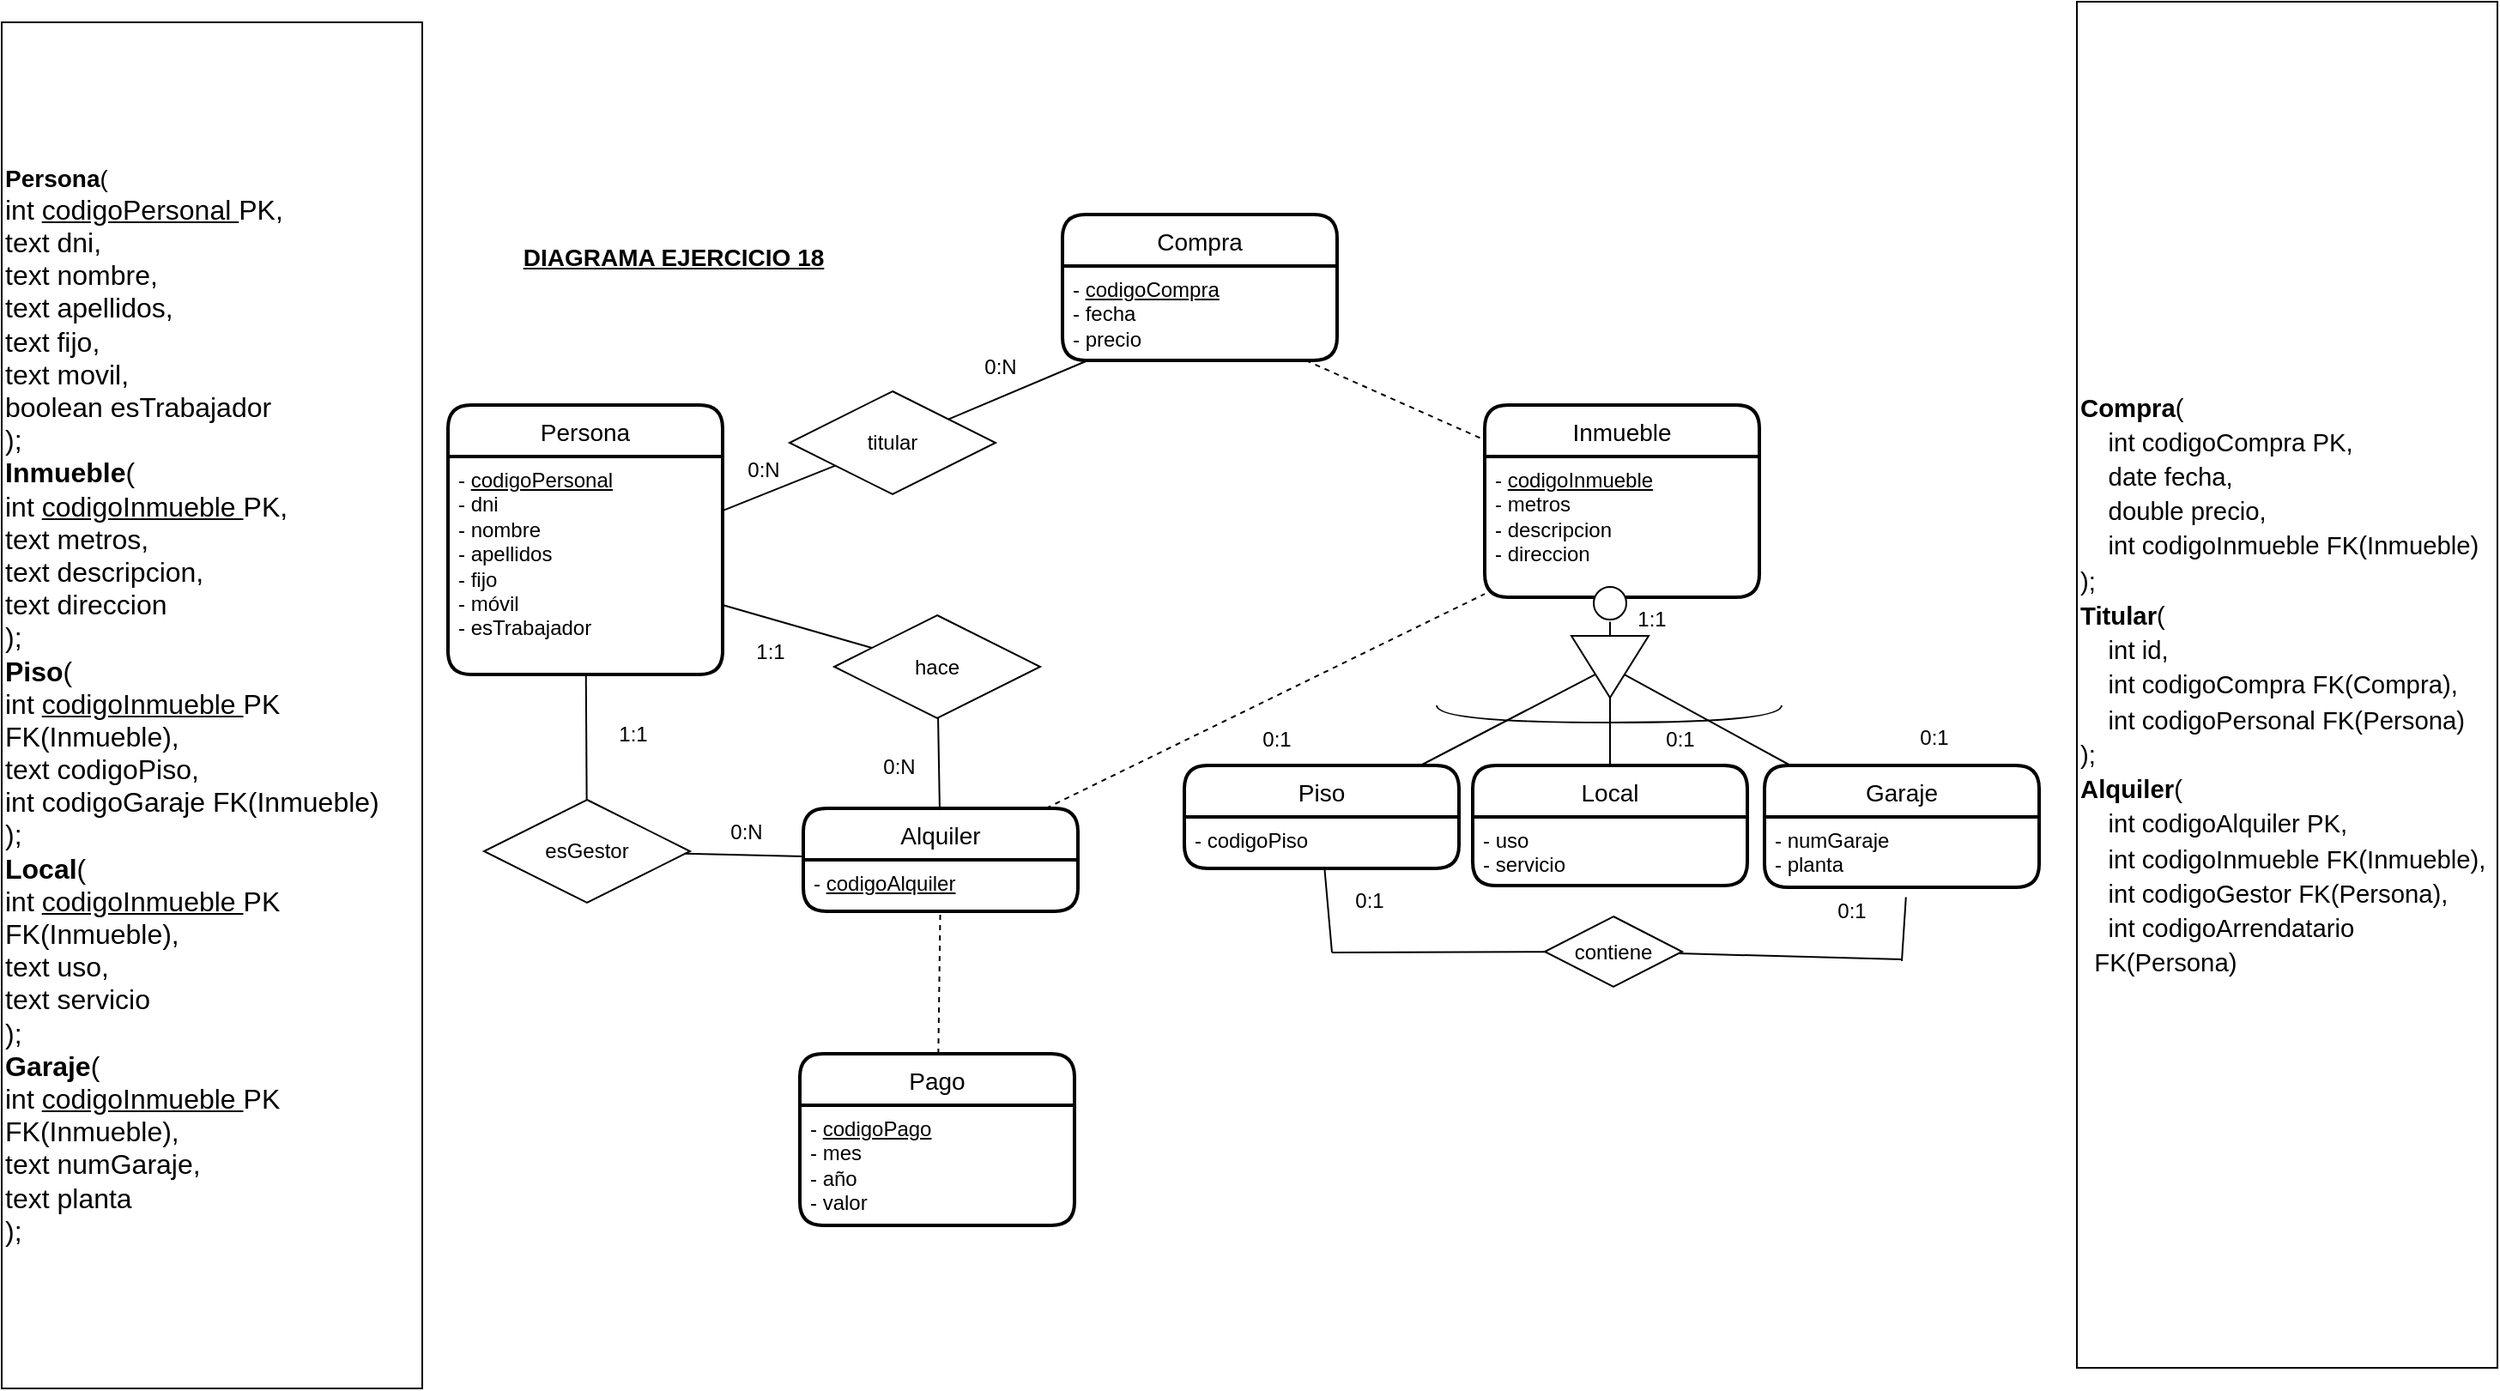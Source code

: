 <mxfile version="20.1.4" type="github">
  <diagram id="sSHiEugCBAy1dFzR_FE-" name="Pàgina-1">
    <mxGraphModel dx="1763" dy="637" grid="0" gridSize="10" guides="1" tooltips="1" connect="1" arrows="1" fold="1" page="1" pageScale="1" pageWidth="827" pageHeight="1169" math="0" shadow="0">
      <root>
        <mxCell id="0" />
        <mxCell id="1" parent="0" />
        <mxCell id="noDrvXDxjBVshsAHtkk1-4" value="Persona" style="swimlane;childLayout=stackLayout;horizontal=1;startSize=30;horizontalStack=0;rounded=1;fontSize=14;fontStyle=0;strokeWidth=2;resizeParent=0;resizeLast=1;shadow=0;align=center;fillStyle=auto;gradientColor=none;swimlaneFillColor=none;fillColor=default;sketch=0;glass=0;swimlaneLine=1;perimeterSpacing=0;" parent="1" vertex="1">
          <mxGeometry x="273" y="320" width="160" height="157" as="geometry">
            <mxRectangle x="480" y="130" width="100" height="30" as="alternateBounds" />
          </mxGeometry>
        </mxCell>
        <mxCell id="noDrvXDxjBVshsAHtkk1-5" value="- &lt;u&gt;codigoPersonal&lt;br&gt;&lt;/u&gt;- dni&lt;br&gt;- nombre&lt;br&gt;- apellidos&lt;br&gt;- fijo&lt;br&gt;&lt;div&gt;- móvil&lt;/div&gt;&lt;div&gt;- esTrabajador&lt;/div&gt;&lt;div&gt;&lt;br&gt;&lt;/div&gt;" style="text;html=1;align=left;verticalAlign=top;resizable=0;points=[];autosize=1;strokeColor=none;fillColor=none;spacingLeft=4;" parent="noDrvXDxjBVshsAHtkk1-4" vertex="1">
          <mxGeometry y="30" width="160" height="127" as="geometry" />
        </mxCell>
        <mxCell id="noDrvXDxjBVshsAHtkk1-7" value="&lt;br&gt;" style="text;html=1;align=left;verticalAlign=top;resizable=0;points=[];autosize=1;strokeColor=none;fillColor=none;spacingLeft=4;" parent="noDrvXDxjBVshsAHtkk1-4" vertex="1">
          <mxGeometry y="157" width="160" as="geometry" />
        </mxCell>
        <mxCell id="XAi6DjdDJ4cRaxT2IrHZ-11" value="Inmueble" style="swimlane;childLayout=stackLayout;horizontal=1;startSize=30;horizontalStack=0;rounded=1;fontSize=14;fontStyle=0;strokeWidth=2;resizeParent=0;resizeLast=1;shadow=0;align=center;fillStyle=auto;gradientColor=none;swimlaneFillColor=none;fillColor=default;sketch=0;glass=0;swimlaneLine=1;perimeterSpacing=0;" parent="1" vertex="1">
          <mxGeometry x="877" y="320" width="160" height="112" as="geometry">
            <mxRectangle x="480" y="130" width="100" height="30" as="alternateBounds" />
          </mxGeometry>
        </mxCell>
        <mxCell id="XAi6DjdDJ4cRaxT2IrHZ-12" value="&lt;div&gt;- &lt;u&gt;codigoInmueble&lt;/u&gt;&lt;/div&gt;&lt;div&gt;- metros&lt;/div&gt;&lt;div&gt;- descripcion&lt;br&gt;&lt;/div&gt;- direccion" style="text;html=1;align=left;verticalAlign=top;resizable=0;points=[];autosize=1;strokeColor=none;fillColor=none;spacingLeft=4;" parent="XAi6DjdDJ4cRaxT2IrHZ-11" vertex="1">
          <mxGeometry y="30" width="160" height="82" as="geometry" />
        </mxCell>
        <mxCell id="XAi6DjdDJ4cRaxT2IrHZ-13" value="" style="triangle;whiteSpace=wrap;html=1;rotation=90;" parent="1" vertex="1">
          <mxGeometry x="932" y="450" width="36" height="45" as="geometry" />
        </mxCell>
        <mxCell id="XAi6DjdDJ4cRaxT2IrHZ-14" value="Piso" style="swimlane;childLayout=stackLayout;horizontal=1;startSize=30;horizontalStack=0;rounded=1;fontSize=14;fontStyle=0;strokeWidth=2;resizeParent=0;resizeLast=1;shadow=0;align=center;fillStyle=auto;gradientColor=none;swimlaneFillColor=none;fillColor=default;sketch=0;glass=0;swimlaneLine=1;perimeterSpacing=0;" parent="1" vertex="1">
          <mxGeometry x="702" y="530" width="160" height="60" as="geometry">
            <mxRectangle x="480" y="130" width="100" height="30" as="alternateBounds" />
          </mxGeometry>
        </mxCell>
        <mxCell id="XAi6DjdDJ4cRaxT2IrHZ-15" value="- codigoPiso" style="text;html=1;align=left;verticalAlign=top;resizable=0;points=[];autosize=1;strokeColor=none;fillColor=none;spacingLeft=4;" parent="XAi6DjdDJ4cRaxT2IrHZ-14" vertex="1">
          <mxGeometry y="30" width="160" height="30" as="geometry" />
        </mxCell>
        <mxCell id="XAi6DjdDJ4cRaxT2IrHZ-16" value="Local" style="swimlane;childLayout=stackLayout;horizontal=1;startSize=30;horizontalStack=0;rounded=1;fontSize=14;fontStyle=0;strokeWidth=2;resizeParent=0;resizeLast=1;shadow=0;align=center;fillStyle=auto;gradientColor=none;swimlaneFillColor=none;fillColor=default;sketch=0;glass=0;swimlaneLine=1;perimeterSpacing=0;" parent="1" vertex="1">
          <mxGeometry x="870" y="530" width="160" height="70" as="geometry">
            <mxRectangle x="480" y="130" width="100" height="30" as="alternateBounds" />
          </mxGeometry>
        </mxCell>
        <mxCell id="XAi6DjdDJ4cRaxT2IrHZ-17" value="- uso&lt;br&gt;- servicio" style="text;html=1;align=left;verticalAlign=top;resizable=0;points=[];autosize=1;strokeColor=none;fillColor=none;spacingLeft=4;" parent="XAi6DjdDJ4cRaxT2IrHZ-16" vertex="1">
          <mxGeometry y="30" width="160" height="40" as="geometry" />
        </mxCell>
        <mxCell id="XAi6DjdDJ4cRaxT2IrHZ-18" value="Garaje" style="swimlane;childLayout=stackLayout;horizontal=1;startSize=30;horizontalStack=0;rounded=1;fontSize=14;fontStyle=0;strokeWidth=2;resizeParent=0;resizeLast=1;shadow=0;align=center;fillStyle=auto;gradientColor=none;swimlaneFillColor=none;fillColor=default;sketch=0;glass=0;swimlaneLine=1;perimeterSpacing=0;" parent="1" vertex="1">
          <mxGeometry x="1040" y="530" width="160" height="71" as="geometry">
            <mxRectangle x="480" y="130" width="100" height="30" as="alternateBounds" />
          </mxGeometry>
        </mxCell>
        <mxCell id="XAi6DjdDJ4cRaxT2IrHZ-19" value="- numGaraje&lt;br&gt;- planta" style="text;html=1;align=left;verticalAlign=top;resizable=0;points=[];autosize=1;strokeColor=none;fillColor=none;spacingLeft=4;" parent="XAi6DjdDJ4cRaxT2IrHZ-18" vertex="1">
          <mxGeometry y="30" width="160" height="41" as="geometry" />
        </mxCell>
        <mxCell id="XAi6DjdDJ4cRaxT2IrHZ-24" value="" style="endArrow=none;html=1;rounded=0;" parent="1" target="aMxlDMEUPCcJRxzXV3cb-10" edge="1" source="noDrvXDxjBVshsAHtkk1-5">
          <mxGeometry relative="1" as="geometry">
            <mxPoint x="540" y="370.8" as="sourcePoint" />
            <mxPoint x="672" y="346" as="targetPoint" />
          </mxGeometry>
        </mxCell>
        <mxCell id="XAi6DjdDJ4cRaxT2IrHZ-25" value="" style="endArrow=none;html=1;rounded=0;" parent="1" target="aMxlDMEUPCcJRxzXV3cb-9" edge="1" source="noDrvXDxjBVshsAHtkk1-5">
          <mxGeometry relative="1" as="geometry">
            <mxPoint x="540" y="416.2" as="sourcePoint" />
            <mxPoint x="657.756" y="436.122" as="targetPoint" />
          </mxGeometry>
        </mxCell>
        <mxCell id="XAi6DjdDJ4cRaxT2IrHZ-26" value="" style="endArrow=none;html=1;rounded=0;dashed=1;" parent="1" source="aMxlDMEUPCcJRxzXV3cb-2" target="XAi6DjdDJ4cRaxT2IrHZ-12" edge="1">
          <mxGeometry relative="1" as="geometry">
            <mxPoint x="752.957" y="431.478" as="sourcePoint" />
            <mxPoint x="820.04" y="397.73" as="targetPoint" />
          </mxGeometry>
        </mxCell>
        <mxCell id="XAi6DjdDJ4cRaxT2IrHZ-27" value="" style="endArrow=none;html=1;rounded=0;dashed=1;" parent="1" source="aMxlDMEUPCcJRxzXV3cb-5" target="XAi6DjdDJ4cRaxT2IrHZ-11" edge="1">
          <mxGeometry relative="1" as="geometry">
            <mxPoint x="753.717" y="338.142" as="sourcePoint" />
            <mxPoint x="836.11" y="330.76" as="targetPoint" />
          </mxGeometry>
        </mxCell>
        <mxCell id="XAi6DjdDJ4cRaxT2IrHZ-35" value="precio" style="text;strokeColor=none;fillColor=none;spacingLeft=4;spacingRight=4;overflow=hidden;rotatable=0;points=[[0,0.5],[1,0.5]];portConstraint=eastwest;fontSize=12;" parent="1" vertex="1">
          <mxGeometry x="547" y="465" width="50" height="30" as="geometry" />
        </mxCell>
        <mxCell id="yTNdV2VGEJzk4Wqk_6EF-16" value="" style="endArrow=none;html=1;rounded=0;fontSize=18;entryX=0.5;entryY=1.067;entryDx=0;entryDy=0;entryPerimeter=0;exitX=0;exitY=0.5;exitDx=0;exitDy=0;startArrow=none;" parent="1" source="yTNdV2VGEJzk4Wqk_6EF-28" target="XAi6DjdDJ4cRaxT2IrHZ-12" edge="1">
          <mxGeometry relative="1" as="geometry">
            <mxPoint x="730" y="468" as="sourcePoint" />
            <mxPoint x="890" y="468" as="targetPoint" />
          </mxGeometry>
        </mxCell>
        <mxCell id="yTNdV2VGEJzk4Wqk_6EF-17" value="" style="endArrow=none;html=1;rounded=0;fontSize=18;" parent="1" source="XAi6DjdDJ4cRaxT2IrHZ-14" target="XAi6DjdDJ4cRaxT2IrHZ-13" edge="1">
          <mxGeometry relative="1" as="geometry">
            <mxPoint x="730" y="468" as="sourcePoint" />
            <mxPoint x="890" y="468" as="targetPoint" />
          </mxGeometry>
        </mxCell>
        <mxCell id="yTNdV2VGEJzk4Wqk_6EF-18" value="" style="endArrow=none;html=1;rounded=0;fontSize=18;" parent="1" source="XAi6DjdDJ4cRaxT2IrHZ-16" target="XAi6DjdDJ4cRaxT2IrHZ-13" edge="1">
          <mxGeometry relative="1" as="geometry">
            <mxPoint x="730" y="468" as="sourcePoint" />
            <mxPoint x="890" y="468" as="targetPoint" />
          </mxGeometry>
        </mxCell>
        <mxCell id="yTNdV2VGEJzk4Wqk_6EF-20" value="" style="endArrow=none;html=1;rounded=0;" parent="1" source="XAi6DjdDJ4cRaxT2IrHZ-13" target="XAi6DjdDJ4cRaxT2IrHZ-18" edge="1">
          <mxGeometry relative="1" as="geometry">
            <mxPoint x="960" y="470" as="sourcePoint" />
            <mxPoint x="1080" y="500" as="targetPoint" />
          </mxGeometry>
        </mxCell>
        <mxCell id="yTNdV2VGEJzk4Wqk_6EF-28" value="" style="ellipse;whiteSpace=wrap;html=1;aspect=fixed;fontSize=18;" parent="1" vertex="1">
          <mxGeometry x="940.5" y="426" width="19" height="19" as="geometry" />
        </mxCell>
        <mxCell id="yTNdV2VGEJzk4Wqk_6EF-29" value="" style="endArrow=none;html=1;rounded=0;fontSize=18;entryX=0.5;entryY=1.067;entryDx=0;entryDy=0;entryPerimeter=0;exitX=0;exitY=0.5;exitDx=0;exitDy=0;" parent="1" source="XAi6DjdDJ4cRaxT2IrHZ-13" target="yTNdV2VGEJzk4Wqk_6EF-28" edge="1">
          <mxGeometry relative="1" as="geometry">
            <mxPoint x="950" y="454.5" as="sourcePoint" />
            <mxPoint x="950" y="422.01" as="targetPoint" />
          </mxGeometry>
        </mxCell>
        <mxCell id="yTNdV2VGEJzk4Wqk_6EF-30" value="" style="shape=requiredInterface;html=1;verticalLabelPosition=bottom;sketch=0;fontSize=18;direction=south;" parent="1" vertex="1">
          <mxGeometry x="849" y="495" width="201" height="10" as="geometry" />
        </mxCell>
        <mxCell id="yTNdV2VGEJzk4Wqk_6EF-34" value="1:1" style="text;html=1;strokeColor=none;fillColor=none;align=center;verticalAlign=middle;whiteSpace=wrap;rounded=0;fontSize=12;" parent="1" vertex="1">
          <mxGeometry x="959.5" y="432" width="29" height="25" as="geometry" />
        </mxCell>
        <mxCell id="yTNdV2VGEJzk4Wqk_6EF-35" value="0:1" style="text;html=1;strokeColor=none;fillColor=none;align=center;verticalAlign=middle;whiteSpace=wrap;rounded=0;fontSize=12;" parent="1" vertex="1">
          <mxGeometry x="737" y="505" width="38" height="19" as="geometry" />
        </mxCell>
        <mxCell id="yTNdV2VGEJzk4Wqk_6EF-36" value="0:1" style="text;html=1;strokeColor=none;fillColor=none;align=center;verticalAlign=middle;whiteSpace=wrap;rounded=0;fontSize=12;" parent="1" vertex="1">
          <mxGeometry x="972" y="505" width="38" height="19" as="geometry" />
        </mxCell>
        <mxCell id="yTNdV2VGEJzk4Wqk_6EF-38" value="0:1" style="text;html=1;strokeColor=none;fillColor=none;align=center;verticalAlign=middle;whiteSpace=wrap;rounded=0;fontSize=12;" parent="1" vertex="1">
          <mxGeometry x="1121" y="505" width="36" height="18" as="geometry" />
        </mxCell>
        <mxCell id="yTNdV2VGEJzk4Wqk_6EF-39" value="" style="endArrow=none;html=1;rounded=0;fontSize=12;entryX=0.51;entryY=0.971;entryDx=0;entryDy=0;entryPerimeter=0;" parent="1" target="XAi6DjdDJ4cRaxT2IrHZ-15" edge="1">
          <mxGeometry width="50" height="50" relative="1" as="geometry">
            <mxPoint x="788" y="639" as="sourcePoint" />
            <mxPoint x="789" y="394" as="targetPoint" />
          </mxGeometry>
        </mxCell>
        <mxCell id="yTNdV2VGEJzk4Wqk_6EF-40" value="" style="endArrow=none;html=1;rounded=0;fontSize=12;startArrow=none;" parent="1" source="yTNdV2VGEJzk4Wqk_6EF-42" edge="1">
          <mxGeometry width="50" height="50" relative="1" as="geometry">
            <mxPoint x="788" y="639" as="sourcePoint" />
            <mxPoint x="1120" y="643" as="targetPoint" />
          </mxGeometry>
        </mxCell>
        <mxCell id="yTNdV2VGEJzk4Wqk_6EF-41" value="" style="endArrow=none;html=1;rounded=0;fontSize=12;exitX=0.515;exitY=1.14;exitDx=0;exitDy=0;exitPerimeter=0;" parent="1" source="XAi6DjdDJ4cRaxT2IrHZ-19" edge="1">
          <mxGeometry width="50" height="50" relative="1" as="geometry">
            <mxPoint x="739" y="444" as="sourcePoint" />
            <mxPoint x="1120" y="644" as="targetPoint" />
          </mxGeometry>
        </mxCell>
        <mxCell id="yTNdV2VGEJzk4Wqk_6EF-42" value="contiene" style="rhombus;whiteSpace=wrap;html=1;fontSize=12;" parent="1" vertex="1">
          <mxGeometry x="912" y="618" width="80" height="41" as="geometry" />
        </mxCell>
        <mxCell id="yTNdV2VGEJzk4Wqk_6EF-43" value="" style="endArrow=none;html=1;rounded=0;fontSize=12;" parent="1" target="yTNdV2VGEJzk4Wqk_6EF-42" edge="1">
          <mxGeometry width="50" height="50" relative="1" as="geometry">
            <mxPoint x="788" y="639" as="sourcePoint" />
            <mxPoint x="1120" y="643" as="targetPoint" />
          </mxGeometry>
        </mxCell>
        <mxCell id="yTNdV2VGEJzk4Wqk_6EF-44" value="0:1" style="text;html=1;strokeColor=none;fillColor=none;align=center;verticalAlign=middle;whiteSpace=wrap;rounded=0;fontSize=12;" parent="1" vertex="1">
          <mxGeometry x="1061" y="600" width="60" height="30" as="geometry" />
        </mxCell>
        <mxCell id="yTNdV2VGEJzk4Wqk_6EF-45" value="0:1" style="text;html=1;strokeColor=none;fillColor=none;align=center;verticalAlign=middle;whiteSpace=wrap;rounded=0;fontSize=12;" parent="1" vertex="1">
          <mxGeometry x="780" y="594" width="60" height="30" as="geometry" />
        </mxCell>
        <mxCell id="aMxlDMEUPCcJRxzXV3cb-2" value="Alquiler" style="swimlane;childLayout=stackLayout;horizontal=1;startSize=30;horizontalStack=0;rounded=1;fontSize=14;fontStyle=0;strokeWidth=2;resizeParent=0;resizeLast=1;shadow=0;align=center;fillStyle=auto;gradientColor=none;swimlaneFillColor=none;fillColor=default;sketch=0;glass=0;swimlaneLine=1;perimeterSpacing=0;" vertex="1" parent="1">
          <mxGeometry x="480" y="555" width="160" height="60" as="geometry">
            <mxRectangle x="480" y="130" width="100" height="30" as="alternateBounds" />
          </mxGeometry>
        </mxCell>
        <mxCell id="aMxlDMEUPCcJRxzXV3cb-3" value="- &lt;u&gt;codigoAlquiler&lt;/u&gt;" style="text;html=1;align=left;verticalAlign=top;resizable=0;points=[];autosize=1;strokeColor=none;fillColor=none;spacingLeft=4;" vertex="1" parent="aMxlDMEUPCcJRxzXV3cb-2">
          <mxGeometry y="30" width="160" height="30" as="geometry" />
        </mxCell>
        <mxCell id="aMxlDMEUPCcJRxzXV3cb-4" value="Compra" style="swimlane;childLayout=stackLayout;horizontal=1;startSize=30;horizontalStack=0;rounded=1;fontSize=14;fontStyle=0;strokeWidth=2;resizeParent=0;resizeLast=1;shadow=0;align=center;fillStyle=auto;gradientColor=none;swimlaneFillColor=none;fillColor=default;sketch=0;glass=0;swimlaneLine=1;perimeterSpacing=0;" vertex="1" parent="1">
          <mxGeometry x="631" y="209" width="160" height="85" as="geometry">
            <mxRectangle x="480" y="130" width="100" height="30" as="alternateBounds" />
          </mxGeometry>
        </mxCell>
        <mxCell id="aMxlDMEUPCcJRxzXV3cb-5" value="- &lt;u&gt;codigoCompra&lt;/u&gt;&lt;br&gt;- fecha&lt;br&gt;- precio" style="text;html=1;align=left;verticalAlign=top;resizable=0;points=[];autosize=1;strokeColor=none;fillColor=none;spacingLeft=4;" vertex="1" parent="aMxlDMEUPCcJRxzXV3cb-4">
          <mxGeometry y="30" width="160" height="55" as="geometry" />
        </mxCell>
        <mxCell id="aMxlDMEUPCcJRxzXV3cb-6" value="" style="endArrow=none;html=1;rounded=0;" edge="1" parent="1" source="noDrvXDxjBVshsAHtkk1-5" target="aMxlDMEUPCcJRxzXV3cb-7">
          <mxGeometry relative="1" as="geometry">
            <mxPoint x="443" y="429.438" as="sourcePoint" />
            <mxPoint x="300" y="523" as="targetPoint" />
          </mxGeometry>
        </mxCell>
        <mxCell id="aMxlDMEUPCcJRxzXV3cb-7" value="esGestor" style="shape=rhombus;perimeter=rhombusPerimeter;whiteSpace=wrap;html=1;align=center;" vertex="1" parent="1">
          <mxGeometry x="294" y="550" width="120" height="60" as="geometry" />
        </mxCell>
        <mxCell id="aMxlDMEUPCcJRxzXV3cb-8" value="" style="endArrow=none;html=1;rounded=0;" edge="1" parent="1" source="aMxlDMEUPCcJRxzXV3cb-7" target="aMxlDMEUPCcJRxzXV3cb-2">
          <mxGeometry relative="1" as="geometry">
            <mxPoint x="363.381" y="487" as="sourcePoint" />
            <mxPoint x="363.82" y="560.09" as="targetPoint" />
          </mxGeometry>
        </mxCell>
        <mxCell id="aMxlDMEUPCcJRxzXV3cb-9" value="hace" style="shape=rhombus;perimeter=rhombusPerimeter;whiteSpace=wrap;html=1;align=center;" vertex="1" parent="1">
          <mxGeometry x="498" y="442.5" width="120" height="60" as="geometry" />
        </mxCell>
        <mxCell id="aMxlDMEUPCcJRxzXV3cb-10" value="titular" style="shape=rhombus;perimeter=rhombusPerimeter;whiteSpace=wrap;html=1;align=center;" vertex="1" parent="1">
          <mxGeometry x="472" y="312" width="120" height="60" as="geometry" />
        </mxCell>
        <mxCell id="aMxlDMEUPCcJRxzXV3cb-11" value="" style="endArrow=none;html=1;rounded=0;" edge="1" parent="1" source="aMxlDMEUPCcJRxzXV3cb-10" target="aMxlDMEUPCcJRxzXV3cb-5">
          <mxGeometry relative="1" as="geometry">
            <mxPoint x="553" y="351" as="sourcePoint" />
            <mxPoint x="511.502" y="372.251" as="targetPoint" />
          </mxGeometry>
        </mxCell>
        <mxCell id="aMxlDMEUPCcJRxzXV3cb-12" value="" style="endArrow=none;html=1;rounded=0;" edge="1" parent="1" source="aMxlDMEUPCcJRxzXV3cb-9" target="aMxlDMEUPCcJRxzXV3cb-2">
          <mxGeometry relative="1" as="geometry">
            <mxPoint x="577.616" y="345.308" as="sourcePoint" />
            <mxPoint x="663.695" y="304" as="targetPoint" />
          </mxGeometry>
        </mxCell>
        <mxCell id="aMxlDMEUPCcJRxzXV3cb-13" value="0:N" style="text;html=1;strokeColor=none;fillColor=none;align=center;verticalAlign=middle;whiteSpace=wrap;rounded=0;fontSize=12;" vertex="1" parent="1">
          <mxGeometry x="438" y="348" width="38" height="19" as="geometry" />
        </mxCell>
        <mxCell id="aMxlDMEUPCcJRxzXV3cb-14" value="0:N" style="text;html=1;strokeColor=none;fillColor=none;align=center;verticalAlign=middle;whiteSpace=wrap;rounded=0;fontSize=12;" vertex="1" parent="1">
          <mxGeometry x="576" y="288" width="38" height="19" as="geometry" />
        </mxCell>
        <mxCell id="aMxlDMEUPCcJRxzXV3cb-15" value="0:N" style="text;html=1;strokeColor=none;fillColor=none;align=center;verticalAlign=middle;whiteSpace=wrap;rounded=0;fontSize=12;" vertex="1" parent="1">
          <mxGeometry x="428" y="559" width="38" height="19" as="geometry" />
        </mxCell>
        <mxCell id="aMxlDMEUPCcJRxzXV3cb-16" value="1:1" style="text;html=1;strokeColor=none;fillColor=none;align=center;verticalAlign=middle;whiteSpace=wrap;rounded=0;fontSize=12;" vertex="1" parent="1">
          <mxGeometry x="362" y="502.5" width="38" height="19" as="geometry" />
        </mxCell>
        <mxCell id="aMxlDMEUPCcJRxzXV3cb-17" value="1:1" style="text;html=1;strokeColor=none;fillColor=none;align=center;verticalAlign=middle;whiteSpace=wrap;rounded=0;fontSize=12;" vertex="1" parent="1">
          <mxGeometry x="442" y="454" width="38" height="19" as="geometry" />
        </mxCell>
        <mxCell id="aMxlDMEUPCcJRxzXV3cb-18" value="0:N" style="text;html=1;strokeColor=none;fillColor=none;align=center;verticalAlign=middle;whiteSpace=wrap;rounded=0;fontSize=12;" vertex="1" parent="1">
          <mxGeometry x="517" y="521.5" width="38" height="19" as="geometry" />
        </mxCell>
        <mxCell id="aMxlDMEUPCcJRxzXV3cb-19" value="Pago" style="swimlane;childLayout=stackLayout;horizontal=1;startSize=30;horizontalStack=0;rounded=1;fontSize=14;fontStyle=0;strokeWidth=2;resizeParent=0;resizeLast=1;shadow=0;align=center;fillStyle=auto;gradientColor=none;swimlaneFillColor=none;fillColor=default;sketch=0;glass=0;swimlaneLine=1;perimeterSpacing=0;" vertex="1" parent="1">
          <mxGeometry x="478" y="698" width="160" height="100" as="geometry">
            <mxRectangle x="480" y="130" width="100" height="30" as="alternateBounds" />
          </mxGeometry>
        </mxCell>
        <mxCell id="aMxlDMEUPCcJRxzXV3cb-20" value="- &lt;u&gt;codigoPago&lt;/u&gt;&lt;br&gt;- mes&lt;br&gt;- año&lt;br&gt;- valor" style="text;html=1;align=left;verticalAlign=top;resizable=0;points=[];autosize=1;strokeColor=none;fillColor=none;spacingLeft=4;" vertex="1" parent="aMxlDMEUPCcJRxzXV3cb-19">
          <mxGeometry y="30" width="160" height="70" as="geometry" />
        </mxCell>
        <mxCell id="aMxlDMEUPCcJRxzXV3cb-21" value="" style="endArrow=none;html=1;rounded=0;dashed=1;" edge="1" parent="1" source="aMxlDMEUPCcJRxzXV3cb-19" target="aMxlDMEUPCcJRxzXV3cb-3">
          <mxGeometry relative="1" as="geometry">
            <mxPoint x="631.392" y="565" as="sourcePoint" />
            <mxPoint x="887" y="440.093" as="targetPoint" />
          </mxGeometry>
        </mxCell>
        <mxCell id="aMxlDMEUPCcJRxzXV3cb-24" value="&lt;div&gt;&lt;font style=&quot;font-size: 14px;&quot;&gt;&lt;b&gt;Persona&lt;/b&gt;(&lt;/font&gt;&lt;/div&gt;&lt;div&gt;&lt;font size=&quot;3&quot;&gt;&lt;span style=&quot;&quot;&gt; &lt;/span&gt;int &lt;u&gt;codigoPersonal &lt;/u&gt;PK,&amp;nbsp;&lt;/font&gt;&lt;/div&gt;&lt;div&gt;&lt;font size=&quot;3&quot;&gt;&lt;span style=&quot;&quot;&gt; &lt;/span&gt;text dni,&lt;/font&gt;&lt;/div&gt;&lt;div&gt;&lt;font size=&quot;3&quot;&gt;&lt;span style=&quot;&quot;&gt; &lt;/span&gt;text nombre,&lt;/font&gt;&lt;/div&gt;&lt;div&gt;&lt;font size=&quot;3&quot;&gt;&lt;span style=&quot;&quot;&gt; &lt;/span&gt;text apellidos,&lt;/font&gt;&lt;/div&gt;&lt;div&gt;&lt;font size=&quot;3&quot;&gt;&lt;span style=&quot;&quot;&gt; &lt;/span&gt;text fijo,&lt;/font&gt;&lt;/div&gt;&lt;div&gt;&lt;font size=&quot;3&quot;&gt;&lt;span style=&quot;&quot;&gt; &lt;/span&gt;text movil,&lt;/font&gt;&lt;/div&gt;&lt;div&gt;&lt;font size=&quot;3&quot;&gt;&lt;span style=&quot;&quot;&gt; &lt;/span&gt;boolean esTrabajador&lt;/font&gt;&lt;/div&gt;&lt;div&gt;&lt;font size=&quot;3&quot;&gt;);&lt;/font&gt;&lt;/div&gt;&lt;div&gt;&lt;font size=&quot;3&quot;&gt;&lt;b&gt;Inmueble&lt;/b&gt;(&lt;/font&gt;&lt;/div&gt;&lt;div&gt;&lt;font size=&quot;3&quot;&gt;&lt;span style=&quot;&quot;&gt; &lt;/span&gt;int &lt;u&gt;codigoInmueble &lt;/u&gt;PK,&lt;/font&gt;&lt;/div&gt;&lt;div&gt;&lt;font size=&quot;3&quot;&gt;&lt;span style=&quot;&quot;&gt; &lt;/span&gt;text metros,&lt;/font&gt;&lt;/div&gt;&lt;div&gt;&lt;font size=&quot;3&quot;&gt;&lt;span style=&quot;&quot;&gt; &lt;/span&gt;text descripcion,&lt;/font&gt;&lt;/div&gt;&lt;div&gt;&lt;font size=&quot;3&quot;&gt;&lt;span style=&quot;&quot;&gt; &lt;/span&gt;text direccion&lt;/font&gt;&lt;/div&gt;&lt;div&gt;&lt;font size=&quot;3&quot;&gt;);&lt;/font&gt;&lt;/div&gt;&lt;div&gt;&lt;font size=&quot;3&quot;&gt;&lt;b&gt;Piso&lt;/b&gt;(&lt;/font&gt;&lt;/div&gt;&lt;div&gt;&lt;font size=&quot;3&quot;&gt;&lt;span style=&quot;&quot;&gt; &lt;/span&gt;int &lt;u&gt;codigoInmueble &lt;/u&gt;PK FK(Inmueble),&lt;/font&gt;&lt;/div&gt;&lt;div&gt;&lt;font size=&quot;3&quot;&gt;&lt;span style=&quot;&quot;&gt; &lt;/span&gt;text codigoPiso,&lt;/font&gt;&lt;/div&gt;&lt;div&gt;&lt;font size=&quot;3&quot;&gt;&lt;span style=&quot;&quot;&gt; &lt;/span&gt;int codigoGaraje FK(Inmueble)&lt;/font&gt;&lt;/div&gt;&lt;div&gt;&lt;font size=&quot;3&quot;&gt;);&lt;/font&gt;&lt;/div&gt;&lt;div&gt;&lt;font size=&quot;3&quot;&gt;&lt;b&gt;Local&lt;/b&gt;(&lt;/font&gt;&lt;/div&gt;&lt;div&gt;&lt;font size=&quot;3&quot;&gt;&lt;span style=&quot;&quot;&gt; &lt;/span&gt;int &lt;u&gt;codigoInmueble &lt;/u&gt;PK FK(Inmueble),&lt;/font&gt;&lt;/div&gt;&lt;div&gt;&lt;font size=&quot;3&quot;&gt;&lt;span style=&quot;&quot;&gt; &lt;/span&gt;text uso,&lt;/font&gt;&lt;/div&gt;&lt;div&gt;&lt;font size=&quot;3&quot;&gt;&lt;span style=&quot;&quot;&gt; &lt;/span&gt;text servicio&lt;/font&gt;&lt;/div&gt;&lt;div&gt;&lt;font size=&quot;3&quot;&gt;);&lt;/font&gt;&lt;/div&gt;&lt;div&gt;&lt;font size=&quot;3&quot;&gt;&lt;b&gt;Garaje&lt;/b&gt;(&lt;/font&gt;&lt;/div&gt;&lt;div&gt;&lt;font size=&quot;3&quot;&gt;&lt;span style=&quot;&quot;&gt; &lt;/span&gt;int &lt;u&gt;codigoInmueble &lt;/u&gt;PK FK(Inmueble),&lt;/font&gt;&lt;/div&gt;&lt;div&gt;&lt;font size=&quot;3&quot;&gt;&lt;span style=&quot;&quot;&gt; &lt;/span&gt;text numGaraje,&lt;/font&gt;&lt;/div&gt;&lt;div&gt;&lt;font size=&quot;3&quot;&gt;&lt;span style=&quot;&quot;&gt; &lt;/span&gt;text planta&lt;/font&gt;&lt;/div&gt;&lt;div&gt;&lt;font size=&quot;3&quot;&gt;);&lt;/font&gt;&lt;/div&gt;" style="text;html=1;align=left;verticalAlign=middle;whiteSpace=wrap;rounded=0;strokeColor=default;" vertex="1" parent="1">
          <mxGeometry x="13" y="97" width="245" height="796" as="geometry" />
        </mxCell>
        <mxCell id="xsu44hMFNeygZMKQwela-4" value="&lt;p id=&quot;docs-internal-guid-1f3a399e-7fff-4050-cefd-007addf06adc&quot; style=&quot;line-height:1.38;margin-top:0pt;margin-bottom:0pt;&quot; dir=&quot;ltr&quot;&gt;&lt;span style=&quot;font-size: 11pt; font-family: Arial; color: rgb(0, 0, 0); background-color: transparent; font-weight: 400; font-style: normal; font-variant: normal; text-decoration: none; vertical-align: baseline;&quot;&gt;&lt;b&gt;Compra&lt;/b&gt;(&lt;/span&gt;&lt;/p&gt;&lt;p style=&quot;line-height:1.38;margin-top:0pt;margin-bottom:0pt;&quot; dir=&quot;ltr&quot;&gt;&lt;span style=&quot;font-size: 11pt; font-family: Arial; color: rgb(0, 0, 0); background-color: transparent; font-weight: 400; font-style: normal; font-variant: normal; text-decoration: none; vertical-align: baseline;&quot;&gt;&amp;nbsp;&amp;nbsp;&amp;nbsp; &lt;/span&gt;&lt;span style=&quot;font-size: 11pt; font-family: Arial; color: rgb(0, 0, 0); background-color: transparent; font-weight: 400; font-style: normal; font-variant: normal; text-decoration: none; vertical-align: baseline;&quot;&gt;int codigoCompra PK,&lt;/span&gt;&lt;/p&gt;&lt;p style=&quot;line-height:1.38;margin-top:0pt;margin-bottom:0pt;&quot; dir=&quot;ltr&quot;&gt;&lt;span style=&quot;font-size: 11pt; font-family: Arial; color: rgb(0, 0, 0); background-color: transparent; font-weight: 400; font-style: normal; font-variant: normal; text-decoration: none; vertical-align: baseline;&quot;&gt;&amp;nbsp;&amp;nbsp;&amp;nbsp; &lt;/span&gt;&lt;span style=&quot;font-size: 11pt; font-family: Arial; color: rgb(0, 0, 0); background-color: transparent; font-weight: 400; font-style: normal; font-variant: normal; text-decoration: none; vertical-align: baseline;&quot;&gt;date fecha,&lt;/span&gt;&lt;/p&gt;&lt;p style=&quot;line-height:1.38;margin-top:0pt;margin-bottom:0pt;&quot; dir=&quot;ltr&quot;&gt;&lt;span style=&quot;font-size: 11pt; font-family: Arial; color: rgb(0, 0, 0); background-color: transparent; font-weight: 400; font-style: normal; font-variant: normal; text-decoration: none; vertical-align: baseline;&quot;&gt;&amp;nbsp;&amp;nbsp;&amp;nbsp; &lt;/span&gt;&lt;span style=&quot;font-size: 11pt; font-family: Arial; color: rgb(0, 0, 0); background-color: transparent; font-weight: 400; font-style: normal; font-variant: normal; text-decoration: none; vertical-align: baseline;&quot;&gt;double precio,&lt;/span&gt;&lt;/p&gt;&lt;p style=&quot;line-height:1.38;margin-top:0pt;margin-bottom:0pt;&quot; dir=&quot;ltr&quot;&gt;&lt;span style=&quot;font-size: 11pt; font-family: Arial; color: rgb(0, 0, 0); background-color: transparent; font-weight: 400; font-style: normal; font-variant: normal; text-decoration: none; vertical-align: baseline;&quot;&gt;&amp;nbsp;&amp;nbsp;&amp;nbsp; &lt;/span&gt;&lt;span style=&quot;font-size: 11pt; font-family: Arial; color: rgb(0, 0, 0); background-color: transparent; font-weight: 400; font-style: normal; font-variant: normal; text-decoration: none; vertical-align: baseline;&quot;&gt;int codigoInmueble FK(Inmueble)&lt;/span&gt;&lt;/p&gt;&lt;p style=&quot;line-height:1.38;margin-top:0pt;margin-bottom:0pt;&quot; dir=&quot;ltr&quot;&gt;&lt;span style=&quot;font-size: 11pt; font-family: Arial; color: rgb(0, 0, 0); background-color: transparent; font-weight: 400; font-style: normal; font-variant: normal; text-decoration: none; vertical-align: baseline;&quot;&gt;);&lt;/span&gt;&lt;/p&gt;&lt;p style=&quot;line-height:1.38;margin-top:0pt;margin-bottom:0pt;&quot; dir=&quot;ltr&quot;&gt;&lt;span style=&quot;font-size: 11pt; font-family: Arial; color: rgb(0, 0, 0); background-color: transparent; font-weight: 400; font-style: normal; font-variant: normal; text-decoration: none; vertical-align: baseline;&quot;&gt;&lt;b&gt;Titular&lt;/b&gt;(&lt;/span&gt;&lt;/p&gt;&lt;p style=&quot;line-height:1.38;margin-top:0pt;margin-bottom:0pt;&quot; dir=&quot;ltr&quot;&gt;&lt;span style=&quot;font-size: 11pt; font-family: Arial; color: rgb(0, 0, 0); background-color: transparent; font-weight: 400; font-style: normal; font-variant: normal; text-decoration: none; vertical-align: baseline;&quot;&gt;&amp;nbsp;&amp;nbsp;&amp;nbsp; &lt;/span&gt;&lt;span style=&quot;font-size: 11pt; font-family: Arial; color: rgb(0, 0, 0); background-color: transparent; font-weight: 400; font-style: normal; font-variant: normal; text-decoration: none; vertical-align: baseline;&quot;&gt;int id,&lt;/span&gt;&lt;/p&gt;&lt;p style=&quot;line-height:1.38;margin-top:0pt;margin-bottom:0pt;&quot; dir=&quot;ltr&quot;&gt;&lt;span style=&quot;font-size: 11pt; font-family: Arial; color: rgb(0, 0, 0); background-color: transparent; font-weight: 400; font-style: normal; font-variant: normal; text-decoration: none; vertical-align: baseline;&quot;&gt;&amp;nbsp;&amp;nbsp;&amp;nbsp; &lt;/span&gt;&lt;span style=&quot;font-size: 11pt; font-family: Arial; color: rgb(0, 0, 0); background-color: transparent; font-weight: 400; font-style: normal; font-variant: normal; text-decoration: none; vertical-align: baseline;&quot;&gt;int codigoCompra FK(Compra),&lt;/span&gt;&lt;/p&gt;&lt;p style=&quot;line-height:1.38;margin-top:0pt;margin-bottom:0pt;&quot; dir=&quot;ltr&quot;&gt;&lt;span style=&quot;font-size: 11pt; font-family: Arial; color: rgb(0, 0, 0); background-color: transparent; font-weight: 400; font-style: normal; font-variant: normal; text-decoration: none; vertical-align: baseline;&quot;&gt;&amp;nbsp;&amp;nbsp;&amp;nbsp; &lt;/span&gt;&lt;span style=&quot;font-size: 11pt; font-family: Arial; color: rgb(0, 0, 0); background-color: transparent; font-weight: 400; font-style: normal; font-variant: normal; text-decoration: none; vertical-align: baseline;&quot;&gt;int codigoPersonal FK(Persona)&lt;/span&gt;&lt;/p&gt;&lt;p style=&quot;line-height:1.38;margin-top:0pt;margin-bottom:0pt;&quot; dir=&quot;ltr&quot;&gt;&lt;span style=&quot;font-size: 11pt; font-family: Arial; color: rgb(0, 0, 0); background-color: transparent; font-weight: 400; font-style: normal; font-variant: normal; text-decoration: none; vertical-align: baseline;&quot;&gt;);&lt;/span&gt;&lt;/p&gt;&lt;p style=&quot;line-height:1.38;margin-top:0pt;margin-bottom:0pt;&quot; dir=&quot;ltr&quot;&gt;&lt;span style=&quot;font-size: 11pt; font-family: Arial; color: rgb(0, 0, 0); background-color: transparent; font-weight: 400; font-style: normal; font-variant: normal; text-decoration: none; vertical-align: baseline;&quot;&gt;&lt;b&gt;Alquiler&lt;/b&gt;(&lt;/span&gt;&lt;/p&gt;&lt;p style=&quot;line-height:1.38;margin-top:0pt;margin-bottom:0pt;&quot; dir=&quot;ltr&quot;&gt;&lt;span style=&quot;font-size: 11pt; font-family: Arial; color: rgb(0, 0, 0); background-color: transparent; font-weight: 400; font-style: normal; font-variant: normal; text-decoration: none; vertical-align: baseline;&quot;&gt;&amp;nbsp;&amp;nbsp;&amp;nbsp; &lt;/span&gt;&lt;span style=&quot;font-size: 11pt; font-family: Arial; color: rgb(0, 0, 0); background-color: transparent; font-weight: 400; font-style: normal; font-variant: normal; text-decoration: none; vertical-align: baseline;&quot;&gt;int codigoAlquiler PK,&lt;/span&gt;&lt;/p&gt;&lt;p style=&quot;line-height:1.38;margin-top:0pt;margin-bottom:0pt;&quot; dir=&quot;ltr&quot;&gt;&lt;span style=&quot;font-size: 11pt; font-family: Arial; color: rgb(0, 0, 0); background-color: transparent; font-weight: 400; font-style: normal; font-variant: normal; text-decoration: none; vertical-align: baseline;&quot;&gt;&amp;nbsp;&amp;nbsp;&amp;nbsp; &lt;/span&gt;&lt;span style=&quot;font-size: 11pt; font-family: Arial; color: rgb(0, 0, 0); background-color: transparent; font-weight: 400; font-style: normal; font-variant: normal; text-decoration: none; vertical-align: baseline;&quot;&gt;int codigoInmueble FK(Inmueble),&lt;/span&gt;&lt;/p&gt;&lt;p style=&quot;line-height:1.38;margin-top:0pt;margin-bottom:0pt;&quot; dir=&quot;ltr&quot;&gt;&lt;span style=&quot;font-size: 11pt; font-family: Arial; color: rgb(0, 0, 0); background-color: transparent; font-weight: 400; font-style: normal; font-variant: normal; text-decoration: none; vertical-align: baseline;&quot;&gt;&amp;nbsp;&amp;nbsp;&amp;nbsp; &lt;/span&gt;&lt;span style=&quot;font-size: 11pt; font-family: Arial; color: rgb(0, 0, 0); background-color: transparent; font-weight: 400; font-style: normal; font-variant: normal; text-decoration: none; vertical-align: baseline;&quot;&gt;int codigoGestor FK(Persona),&lt;/span&gt;&lt;/p&gt;&lt;p style=&quot;line-height:1.38;margin-top:0pt;margin-bottom:0pt;&quot; dir=&quot;ltr&quot;&gt;&lt;span style=&quot;font-size: 11pt; font-family: Arial; color: rgb(0, 0, 0); background-color: transparent; font-weight: 400; font-style: normal; font-variant: normal; text-decoration: none; vertical-align: baseline;&quot;&gt;&amp;nbsp;&amp;nbsp;&amp;nbsp; &lt;/span&gt;&lt;span style=&quot;font-size: 11pt; font-family: Arial; color: rgb(0, 0, 0); background-color: transparent; font-weight: 400; font-style: normal; font-variant: normal; text-decoration: none; vertical-align: baseline;&quot;&gt;int codigoArrendatario &lt;span style=&quot;white-space: pre;&quot;&gt;	&lt;/span&gt;&lt;span style=&quot;white-space: pre;&quot;&gt;	&lt;/span&gt;FK(Persona)&lt;/span&gt;&lt;/p&gt;" style="text;html=1;align=left;verticalAlign=middle;whiteSpace=wrap;rounded=0;strokeColor=default;" vertex="1" parent="1">
          <mxGeometry x="1222" y="85" width="245" height="796" as="geometry" />
        </mxCell>
        <mxCell id="xsu44hMFNeygZMKQwela-5" value="&lt;u&gt;&lt;b&gt;DIAGRAMA EJERCICIO 18&lt;/b&gt;&lt;/u&gt;" style="text;html=1;align=center;verticalAlign=middle;resizable=0;points=[];autosize=1;strokeColor=none;fillColor=none;fontSize=14;" vertex="1" parent="1">
          <mxGeometry x="307" y="219" width="194" height="29" as="geometry" />
        </mxCell>
      </root>
    </mxGraphModel>
  </diagram>
</mxfile>
